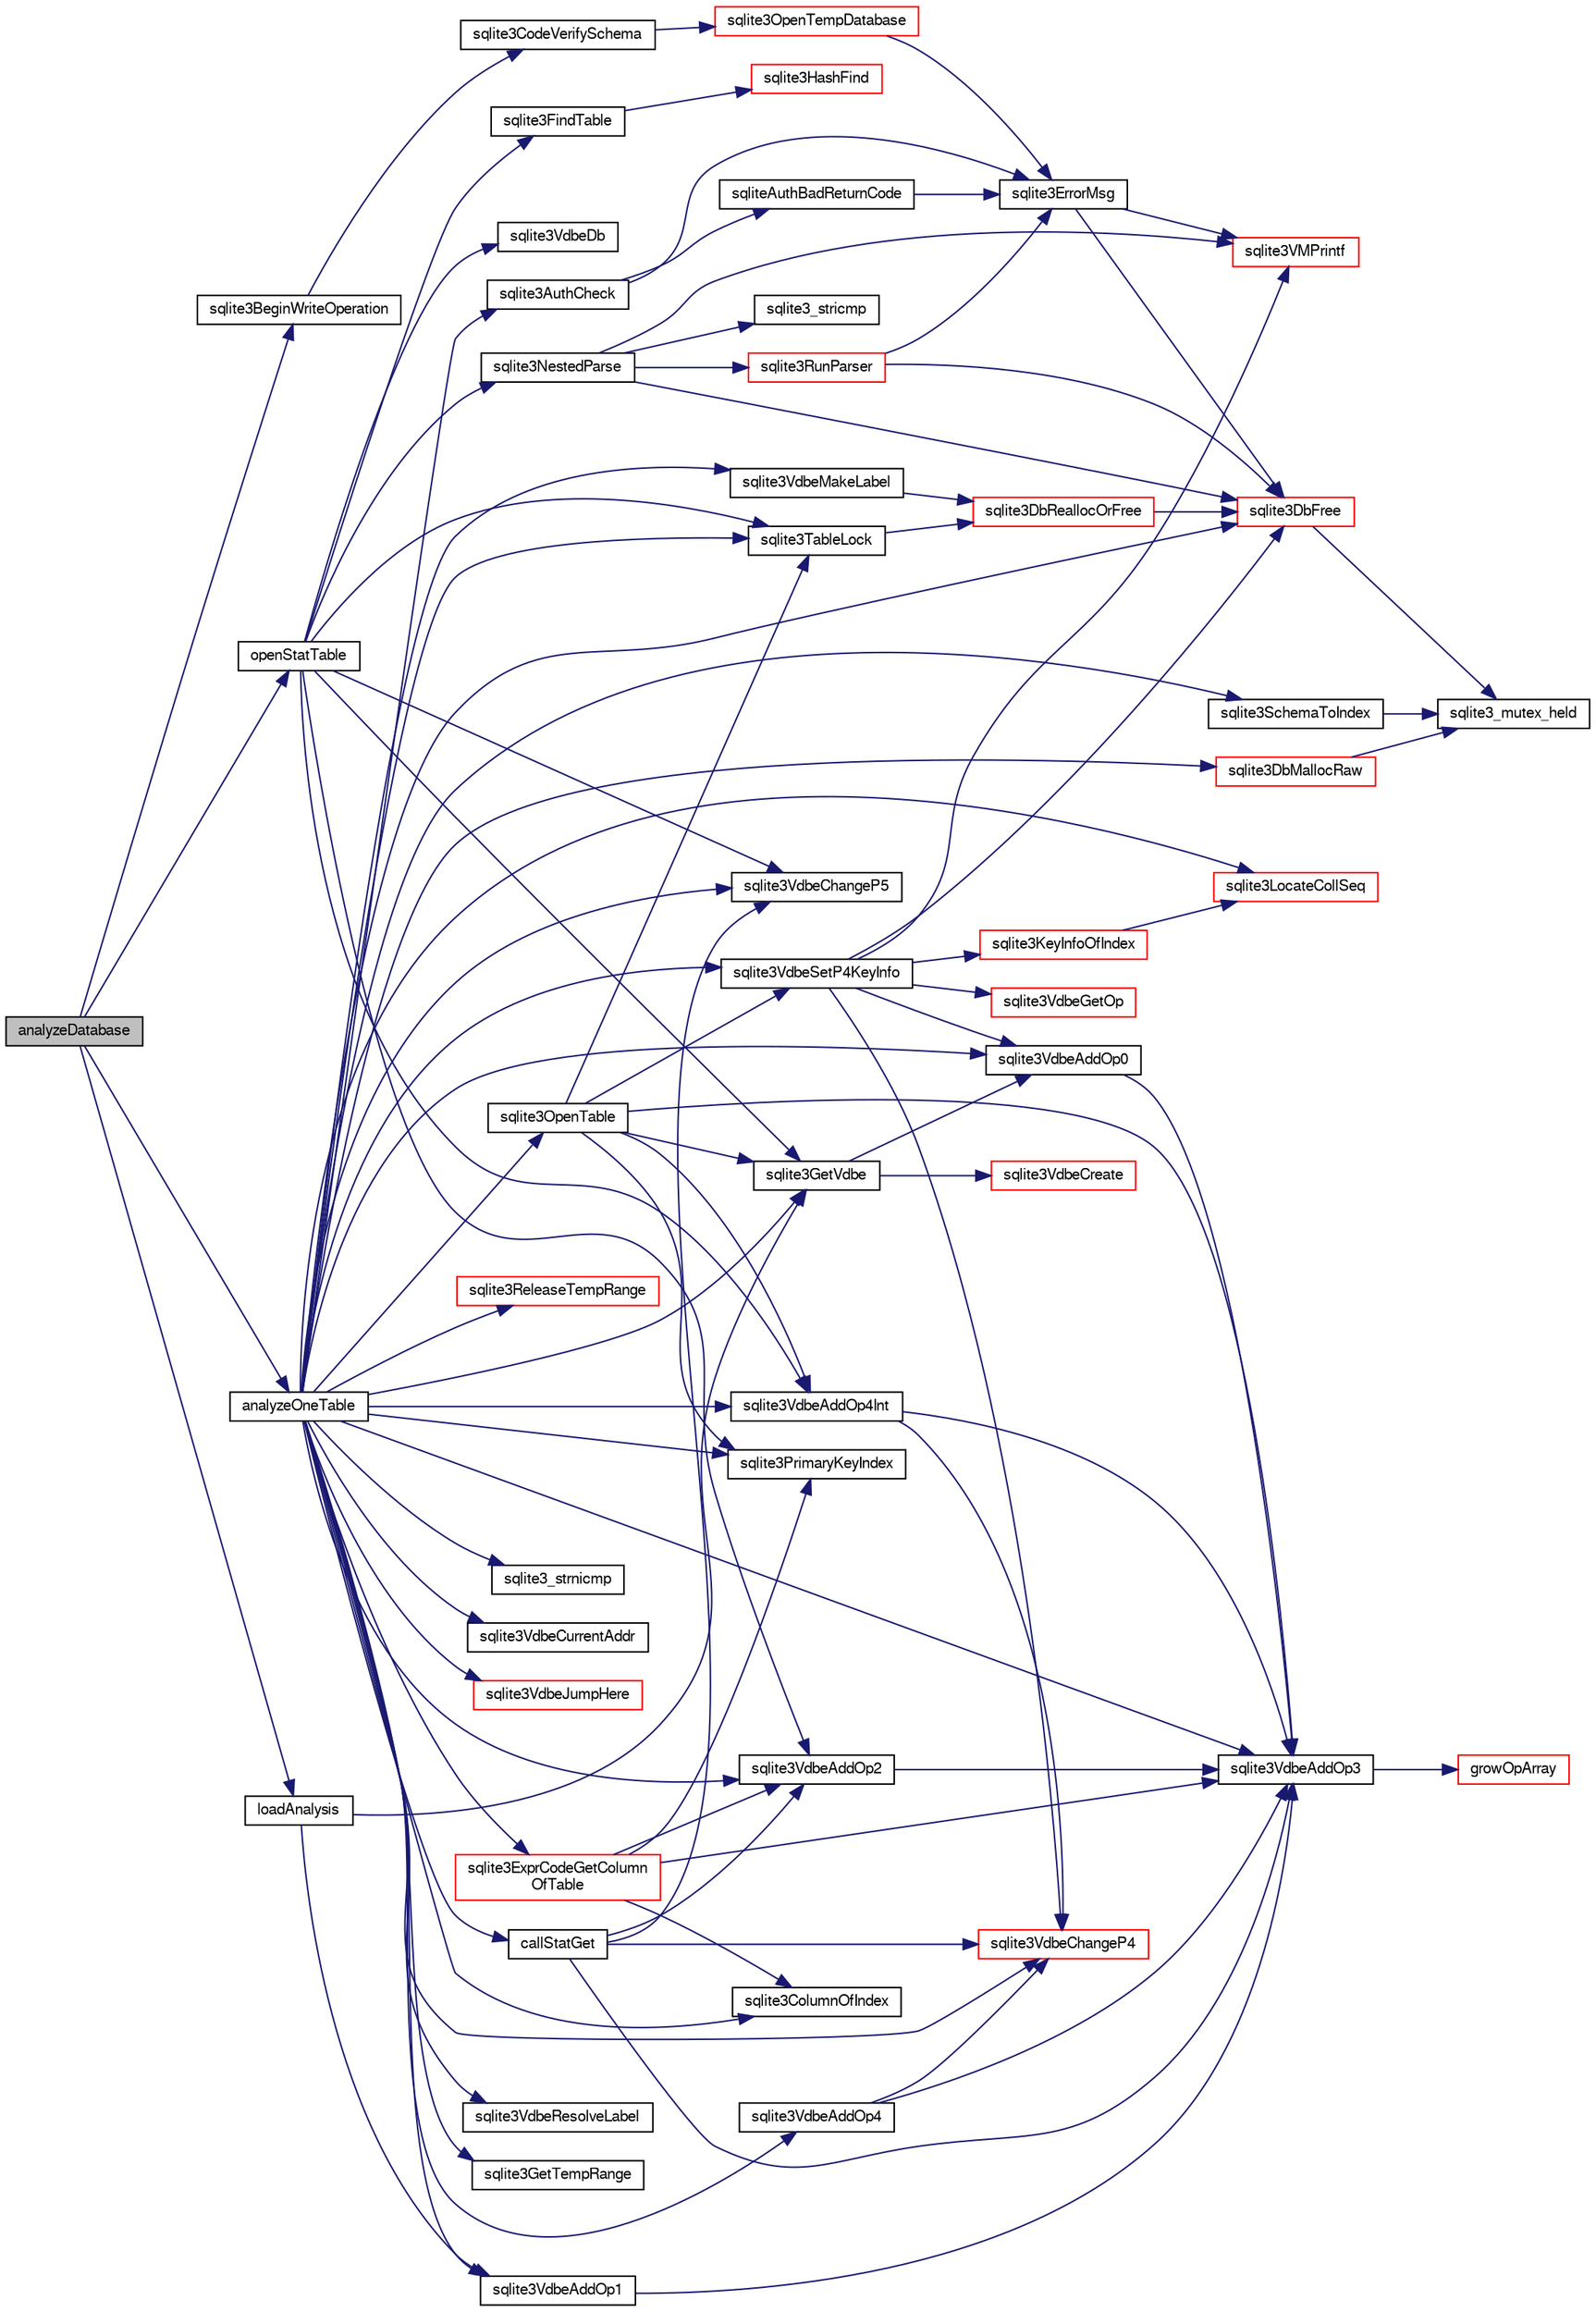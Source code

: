 digraph "analyzeDatabase"
{
  edge [fontname="FreeSans",fontsize="10",labelfontname="FreeSans",labelfontsize="10"];
  node [fontname="FreeSans",fontsize="10",shape=record];
  rankdir="LR";
  Node8094 [label="analyzeDatabase",height=0.2,width=0.4,color="black", fillcolor="grey75", style="filled", fontcolor="black"];
  Node8094 -> Node8095 [color="midnightblue",fontsize="10",style="solid",fontname="FreeSans"];
  Node8095 [label="sqlite3BeginWriteOperation",height=0.2,width=0.4,color="black", fillcolor="white", style="filled",URL="$sqlite3_8c.html#a21b1b811bbe305f922244f8913c87f10"];
  Node8095 -> Node8096 [color="midnightblue",fontsize="10",style="solid",fontname="FreeSans"];
  Node8096 [label="sqlite3CodeVerifySchema",height=0.2,width=0.4,color="black", fillcolor="white", style="filled",URL="$sqlite3_8c.html#ad9d8708d96f8416ec59ebf41c57000f9"];
  Node8096 -> Node8097 [color="midnightblue",fontsize="10",style="solid",fontname="FreeSans"];
  Node8097 [label="sqlite3OpenTempDatabase",height=0.2,width=0.4,color="red", fillcolor="white", style="filled",URL="$sqlite3_8c.html#aaf3088380b731428b72d3b5777f93755"];
  Node8097 -> Node8593 [color="midnightblue",fontsize="10",style="solid",fontname="FreeSans"];
  Node8593 [label="sqlite3ErrorMsg",height=0.2,width=0.4,color="black", fillcolor="white", style="filled",URL="$sqlite3_8c.html#aee2798e173651adae0f9c85469f3457d"];
  Node8593 -> Node8402 [color="midnightblue",fontsize="10",style="solid",fontname="FreeSans"];
  Node8402 [label="sqlite3VMPrintf",height=0.2,width=0.4,color="red", fillcolor="white", style="filled",URL="$sqlite3_8c.html#a05535d0982ef06fbc2ee8195ebbae689"];
  Node8593 -> Node8123 [color="midnightblue",fontsize="10",style="solid",fontname="FreeSans"];
  Node8123 [label="sqlite3DbFree",height=0.2,width=0.4,color="red", fillcolor="white", style="filled",URL="$sqlite3_8c.html#ac70ab821a6607b4a1b909582dc37a069"];
  Node8123 -> Node8100 [color="midnightblue",fontsize="10",style="solid",fontname="FreeSans"];
  Node8100 [label="sqlite3_mutex_held",height=0.2,width=0.4,color="black", fillcolor="white", style="filled",URL="$sqlite3_8c.html#acf77da68932b6bc163c5e68547ecc3e7"];
  Node8094 -> Node8596 [color="midnightblue",fontsize="10",style="solid",fontname="FreeSans"];
  Node8596 [label="openStatTable",height=0.2,width=0.4,color="black", fillcolor="white", style="filled",URL="$sqlite3_8c.html#aea3da21ca87050c11c23e01f578cc5dc"];
  Node8596 -> Node8597 [color="midnightblue",fontsize="10",style="solid",fontname="FreeSans"];
  Node8597 [label="sqlite3GetVdbe",height=0.2,width=0.4,color="black", fillcolor="white", style="filled",URL="$sqlite3_8c.html#a76b721dcd00b0587308547594cb6c1f4"];
  Node8597 -> Node8598 [color="midnightblue",fontsize="10",style="solid",fontname="FreeSans"];
  Node8598 [label="sqlite3VdbeCreate",height=0.2,width=0.4,color="red", fillcolor="white", style="filled",URL="$sqlite3_8c.html#a7778fbbc1a7b677f680ce0afc44a88e2"];
  Node8597 -> Node8599 [color="midnightblue",fontsize="10",style="solid",fontname="FreeSans"];
  Node8599 [label="sqlite3VdbeAddOp0",height=0.2,width=0.4,color="black", fillcolor="white", style="filled",URL="$sqlite3_8c.html#a0aefd237fc1d629f3a3d3d454ced408a"];
  Node8599 -> Node8600 [color="midnightblue",fontsize="10",style="solid",fontname="FreeSans"];
  Node8600 [label="sqlite3VdbeAddOp3",height=0.2,width=0.4,color="black", fillcolor="white", style="filled",URL="$sqlite3_8c.html#a29b4560b019211a73e1478cec7468345"];
  Node8600 -> Node8601 [color="midnightblue",fontsize="10",style="solid",fontname="FreeSans"];
  Node8601 [label="growOpArray",height=0.2,width=0.4,color="red", fillcolor="white", style="filled",URL="$sqlite3_8c.html#adb00b9ead01ffe0d757d5a6d0853ada5"];
  Node8596 -> Node8602 [color="midnightblue",fontsize="10",style="solid",fontname="FreeSans"];
  Node8602 [label="sqlite3VdbeDb",height=0.2,width=0.4,color="black", fillcolor="white", style="filled",URL="$sqlite3_8c.html#a6cb1b36e2823fc3eff25dc162f71f28b"];
  Node8596 -> Node8603 [color="midnightblue",fontsize="10",style="solid",fontname="FreeSans"];
  Node8603 [label="sqlite3FindTable",height=0.2,width=0.4,color="black", fillcolor="white", style="filled",URL="$sqlite3_8c.html#afa51dbee6173bf3a8a3df76b07cea789"];
  Node8603 -> Node8604 [color="midnightblue",fontsize="10",style="solid",fontname="FreeSans"];
  Node8604 [label="sqlite3HashFind",height=0.2,width=0.4,color="red", fillcolor="white", style="filled",URL="$sqlite3_8c.html#a8ca124229470a66b4c9c141ded48e2aa"];
  Node8596 -> Node8607 [color="midnightblue",fontsize="10",style="solid",fontname="FreeSans"];
  Node8607 [label="sqlite3NestedParse",height=0.2,width=0.4,color="black", fillcolor="white", style="filled",URL="$sqlite3_8c.html#ae78bd6187a28892732af5428ec15b03f"];
  Node8607 -> Node8402 [color="midnightblue",fontsize="10",style="solid",fontname="FreeSans"];
  Node8607 -> Node8608 [color="midnightblue",fontsize="10",style="solid",fontname="FreeSans"];
  Node8608 [label="sqlite3RunParser",height=0.2,width=0.4,color="red", fillcolor="white", style="filled",URL="$sqlite3_8c.html#a174f16a9adcc64bf971bae4a5ffa3488"];
  Node8608 -> Node8593 [color="midnightblue",fontsize="10",style="solid",fontname="FreeSans"];
  Node8608 -> Node8123 [color="midnightblue",fontsize="10",style="solid",fontname="FreeSans"];
  Node8607 -> Node8123 [color="midnightblue",fontsize="10",style="solid",fontname="FreeSans"];
  Node8607 -> Node8974 [color="midnightblue",fontsize="10",style="solid",fontname="FreeSans"];
  Node8974 [label="sqlite3_stricmp",height=0.2,width=0.4,color="black", fillcolor="white", style="filled",URL="$sqlite3_8c.html#aaa53981a07ebaa0c9d16b24032fb943c"];
  Node8596 -> Node9059 [color="midnightblue",fontsize="10",style="solid",fontname="FreeSans"];
  Node9059 [label="sqlite3TableLock",height=0.2,width=0.4,color="black", fillcolor="white", style="filled",URL="$sqlite3_8c.html#a13be5e81f379c515f270f6f2a3bb63a7"];
  Node9059 -> Node8237 [color="midnightblue",fontsize="10",style="solid",fontname="FreeSans"];
  Node8237 [label="sqlite3DbReallocOrFree",height=0.2,width=0.4,color="red", fillcolor="white", style="filled",URL="$sqlite3_8c.html#a532a9fd62eeb46b61885a0fff075231c"];
  Node8237 -> Node8123 [color="midnightblue",fontsize="10",style="solid",fontname="FreeSans"];
  Node8596 -> Node9060 [color="midnightblue",fontsize="10",style="solid",fontname="FreeSans"];
  Node9060 [label="sqlite3VdbeAddOp2",height=0.2,width=0.4,color="black", fillcolor="white", style="filled",URL="$sqlite3_8c.html#ae87204d7b069da19e4db0404c6deaae5"];
  Node9060 -> Node8600 [color="midnightblue",fontsize="10",style="solid",fontname="FreeSans"];
  Node8596 -> Node9061 [color="midnightblue",fontsize="10",style="solid",fontname="FreeSans"];
  Node9061 [label="sqlite3VdbeAddOp4Int",height=0.2,width=0.4,color="black", fillcolor="white", style="filled",URL="$sqlite3_8c.html#afff63410071bb7015a6392d8a7704b43"];
  Node9061 -> Node8600 [color="midnightblue",fontsize="10",style="solid",fontname="FreeSans"];
  Node9061 -> Node9062 [color="midnightblue",fontsize="10",style="solid",fontname="FreeSans"];
  Node9062 [label="sqlite3VdbeChangeP4",height=0.2,width=0.4,color="red", fillcolor="white", style="filled",URL="$sqlite3_8c.html#add0d891a062d044a0c7e6fc072702830"];
  Node8596 -> Node9063 [color="midnightblue",fontsize="10",style="solid",fontname="FreeSans"];
  Node9063 [label="sqlite3VdbeChangeP5",height=0.2,width=0.4,color="black", fillcolor="white", style="filled",URL="$sqlite3_8c.html#a4dde2e4087eda945511b05d667050740"];
  Node8094 -> Node9064 [color="midnightblue",fontsize="10",style="solid",fontname="FreeSans"];
  Node9064 [label="analyzeOneTable",height=0.2,width=0.4,color="black", fillcolor="white", style="filled",URL="$sqlite3_8c.html#a31d4182bf855943a5d0526dbb4987803"];
  Node9064 -> Node8597 [color="midnightblue",fontsize="10",style="solid",fontname="FreeSans"];
  Node9064 -> Node8350 [color="midnightblue",fontsize="10",style="solid",fontname="FreeSans"];
  Node8350 [label="sqlite3_strnicmp",height=0.2,width=0.4,color="black", fillcolor="white", style="filled",URL="$sqlite3_8c.html#a447f0d33bec85d66c5e1ea6c71e41101"];
  Node9064 -> Node9035 [color="midnightblue",fontsize="10",style="solid",fontname="FreeSans"];
  Node9035 [label="sqlite3SchemaToIndex",height=0.2,width=0.4,color="black", fillcolor="white", style="filled",URL="$sqlite3_8c.html#ad9ef77a42022f1f8c8ab71b5761f5134"];
  Node9035 -> Node8100 [color="midnightblue",fontsize="10",style="solid",fontname="FreeSans"];
  Node9064 -> Node9065 [color="midnightblue",fontsize="10",style="solid",fontname="FreeSans"];
  Node9065 [label="sqlite3AuthCheck",height=0.2,width=0.4,color="black", fillcolor="white", style="filled",URL="$sqlite3_8c.html#a83c75b8b7aa1c35301005be7ff1a8582"];
  Node9065 -> Node8593 [color="midnightblue",fontsize="10",style="solid",fontname="FreeSans"];
  Node9065 -> Node9066 [color="midnightblue",fontsize="10",style="solid",fontname="FreeSans"];
  Node9066 [label="sqliteAuthBadReturnCode",height=0.2,width=0.4,color="black", fillcolor="white", style="filled",URL="$sqlite3_8c.html#ad8fdda3ef346903a89e24dd825642bc1"];
  Node9066 -> Node8593 [color="midnightblue",fontsize="10",style="solid",fontname="FreeSans"];
  Node9064 -> Node9059 [color="midnightblue",fontsize="10",style="solid",fontname="FreeSans"];
  Node9064 -> Node9067 [color="midnightblue",fontsize="10",style="solid",fontname="FreeSans"];
  Node9067 [label="sqlite3OpenTable",height=0.2,width=0.4,color="black", fillcolor="white", style="filled",URL="$sqlite3_8c.html#aa935d8de28fb95e999736ef792d5a808"];
  Node9067 -> Node8597 [color="midnightblue",fontsize="10",style="solid",fontname="FreeSans"];
  Node9067 -> Node9059 [color="midnightblue",fontsize="10",style="solid",fontname="FreeSans"];
  Node9067 -> Node9061 [color="midnightblue",fontsize="10",style="solid",fontname="FreeSans"];
  Node9067 -> Node8628 [color="midnightblue",fontsize="10",style="solid",fontname="FreeSans"];
  Node8628 [label="sqlite3PrimaryKeyIndex",height=0.2,width=0.4,color="black", fillcolor="white", style="filled",URL="$sqlite3_8c.html#af6edde3fbbd22a22b86ad32677fad95b"];
  Node9067 -> Node8600 [color="midnightblue",fontsize="10",style="solid",fontname="FreeSans"];
  Node9067 -> Node9068 [color="midnightblue",fontsize="10",style="solid",fontname="FreeSans"];
  Node9068 [label="sqlite3VdbeSetP4KeyInfo",height=0.2,width=0.4,color="black", fillcolor="white", style="filled",URL="$sqlite3_8c.html#a342090b36fbf7fdace2a23b8efca030c"];
  Node9068 -> Node9062 [color="midnightblue",fontsize="10",style="solid",fontname="FreeSans"];
  Node9068 -> Node9069 [color="midnightblue",fontsize="10",style="solid",fontname="FreeSans"];
  Node9069 [label="sqlite3KeyInfoOfIndex",height=0.2,width=0.4,color="red", fillcolor="white", style="filled",URL="$sqlite3_8c.html#a7b4298fb8e674075dbe680baae5f451b"];
  Node9069 -> Node9071 [color="midnightblue",fontsize="10",style="solid",fontname="FreeSans"];
  Node9071 [label="sqlite3LocateCollSeq",height=0.2,width=0.4,color="red", fillcolor="white", style="filled",URL="$sqlite3_8c.html#a7dda1703fcf97a8e9a556697976c90af"];
  Node9068 -> Node8123 [color="midnightblue",fontsize="10",style="solid",fontname="FreeSans"];
  Node9068 -> Node8402 [color="midnightblue",fontsize="10",style="solid",fontname="FreeSans"];
  Node9068 -> Node8599 [color="midnightblue",fontsize="10",style="solid",fontname="FreeSans"];
  Node9068 -> Node9078 [color="midnightblue",fontsize="10",style="solid",fontname="FreeSans"];
  Node9078 [label="sqlite3VdbeGetOp",height=0.2,width=0.4,color="red", fillcolor="white", style="filled",URL="$sqlite3_8c.html#a5ab7282d63d42e66c8d7cb7a9d0c6f74"];
  Node9064 -> Node9079 [color="midnightblue",fontsize="10",style="solid",fontname="FreeSans"];
  Node9079 [label="sqlite3VdbeAddOp4",height=0.2,width=0.4,color="black", fillcolor="white", style="filled",URL="$sqlite3_8c.html#a739d7a47b1c11779283b7797ea7e1d4d"];
  Node9079 -> Node8600 [color="midnightblue",fontsize="10",style="solid",fontname="FreeSans"];
  Node9079 -> Node9062 [color="midnightblue",fontsize="10",style="solid",fontname="FreeSans"];
  Node9064 -> Node8600 [color="midnightblue",fontsize="10",style="solid",fontname="FreeSans"];
  Node9064 -> Node9068 [color="midnightblue",fontsize="10",style="solid",fontname="FreeSans"];
  Node9064 -> Node9060 [color="midnightblue",fontsize="10",style="solid",fontname="FreeSans"];
  Node9064 -> Node9062 [color="midnightblue",fontsize="10",style="solid",fontname="FreeSans"];
  Node9064 -> Node9063 [color="midnightblue",fontsize="10",style="solid",fontname="FreeSans"];
  Node9064 -> Node9080 [color="midnightblue",fontsize="10",style="solid",fontname="FreeSans"];
  Node9080 [label="sqlite3VdbeAddOp1",height=0.2,width=0.4,color="black", fillcolor="white", style="filled",URL="$sqlite3_8c.html#a6207112b1851d7e7d76e887ef6d72d5a"];
  Node9080 -> Node8600 [color="midnightblue",fontsize="10",style="solid",fontname="FreeSans"];
  Node9064 -> Node9081 [color="midnightblue",fontsize="10",style="solid",fontname="FreeSans"];
  Node9081 [label="sqlite3VdbeCurrentAddr",height=0.2,width=0.4,color="black", fillcolor="white", style="filled",URL="$sqlite3_8c.html#a5e2bf0933a091bdfd7f0acd86a894889"];
  Node9064 -> Node9082 [color="midnightblue",fontsize="10",style="solid",fontname="FreeSans"];
  Node9082 [label="sqlite3VdbeMakeLabel",height=0.2,width=0.4,color="black", fillcolor="white", style="filled",URL="$sqlite3_8c.html#acf57ce8fb6f3c634375c019f5ebe66f6"];
  Node9082 -> Node8237 [color="midnightblue",fontsize="10",style="solid",fontname="FreeSans"];
  Node9064 -> Node8122 [color="midnightblue",fontsize="10",style="solid",fontname="FreeSans"];
  Node8122 [label="sqlite3DbMallocRaw",height=0.2,width=0.4,color="red", fillcolor="white", style="filled",URL="$sqlite3_8c.html#abbe8be0cf7175e11ddc3e2218fad924e"];
  Node8122 -> Node8100 [color="midnightblue",fontsize="10",style="solid",fontname="FreeSans"];
  Node9064 -> Node8599 [color="midnightblue",fontsize="10",style="solid",fontname="FreeSans"];
  Node9064 -> Node9071 [color="midnightblue",fontsize="10",style="solid",fontname="FreeSans"];
  Node9064 -> Node9083 [color="midnightblue",fontsize="10",style="solid",fontname="FreeSans"];
  Node9083 [label="sqlite3VdbeJumpHere",height=0.2,width=0.4,color="red", fillcolor="white", style="filled",URL="$sqlite3_8c.html#a95562175c9105ba0abe1d4dc6f8a39d4"];
  Node9064 -> Node9085 [color="midnightblue",fontsize="10",style="solid",fontname="FreeSans"];
  Node9085 [label="sqlite3VdbeResolveLabel",height=0.2,width=0.4,color="black", fillcolor="white", style="filled",URL="$sqlite3_8c.html#a0a86f82356e392d9a84a008559c1aeeb"];
  Node9064 -> Node8123 [color="midnightblue",fontsize="10",style="solid",fontname="FreeSans"];
  Node9064 -> Node8628 [color="midnightblue",fontsize="10",style="solid",fontname="FreeSans"];
  Node9064 -> Node9086 [color="midnightblue",fontsize="10",style="solid",fontname="FreeSans"];
  Node9086 [label="sqlite3GetTempRange",height=0.2,width=0.4,color="black", fillcolor="white", style="filled",URL="$sqlite3_8c.html#a75c8f9ab8d6f3d1dfe6fe777928fba61"];
  Node9064 -> Node9087 [color="midnightblue",fontsize="10",style="solid",fontname="FreeSans"];
  Node9087 [label="sqlite3ColumnOfIndex",height=0.2,width=0.4,color="black", fillcolor="white", style="filled",URL="$sqlite3_8c.html#a8f768b249ef197e3d6bd27a630b8028a"];
  Node9064 -> Node9088 [color="midnightblue",fontsize="10",style="solid",fontname="FreeSans"];
  Node9088 [label="sqlite3ReleaseTempRange",height=0.2,width=0.4,color="red", fillcolor="white", style="filled",URL="$sqlite3_8c.html#ac6e5c116ee77134890c274aeeef6196d"];
  Node9064 -> Node9091 [color="midnightblue",fontsize="10",style="solid",fontname="FreeSans"];
  Node9091 [label="callStatGet",height=0.2,width=0.4,color="black", fillcolor="white", style="filled",URL="$sqlite3_8c.html#aae801ecb4e01d271d64f1419f7ba0cfc"];
  Node9091 -> Node9060 [color="midnightblue",fontsize="10",style="solid",fontname="FreeSans"];
  Node9091 -> Node8600 [color="midnightblue",fontsize="10",style="solid",fontname="FreeSans"];
  Node9091 -> Node9062 [color="midnightblue",fontsize="10",style="solid",fontname="FreeSans"];
  Node9091 -> Node9063 [color="midnightblue",fontsize="10",style="solid",fontname="FreeSans"];
  Node9064 -> Node9061 [color="midnightblue",fontsize="10",style="solid",fontname="FreeSans"];
  Node9064 -> Node9092 [color="midnightblue",fontsize="10",style="solid",fontname="FreeSans"];
  Node9092 [label="sqlite3ExprCodeGetColumn\lOfTable",height=0.2,width=0.4,color="red", fillcolor="white", style="filled",URL="$sqlite3_8c.html#aef676ae689397d0e050eb0a360c32315"];
  Node9092 -> Node9060 [color="midnightblue",fontsize="10",style="solid",fontname="FreeSans"];
  Node9092 -> Node9087 [color="midnightblue",fontsize="10",style="solid",fontname="FreeSans"];
  Node9092 -> Node8628 [color="midnightblue",fontsize="10",style="solid",fontname="FreeSans"];
  Node9092 -> Node8600 [color="midnightblue",fontsize="10",style="solid",fontname="FreeSans"];
  Node8094 -> Node9101 [color="midnightblue",fontsize="10",style="solid",fontname="FreeSans"];
  Node9101 [label="loadAnalysis",height=0.2,width=0.4,color="black", fillcolor="white", style="filled",URL="$sqlite3_8c.html#a7bc3ff25db7075bef4102ed7b5d65e20"];
  Node9101 -> Node8597 [color="midnightblue",fontsize="10",style="solid",fontname="FreeSans"];
  Node9101 -> Node9080 [color="midnightblue",fontsize="10",style="solid",fontname="FreeSans"];
}
